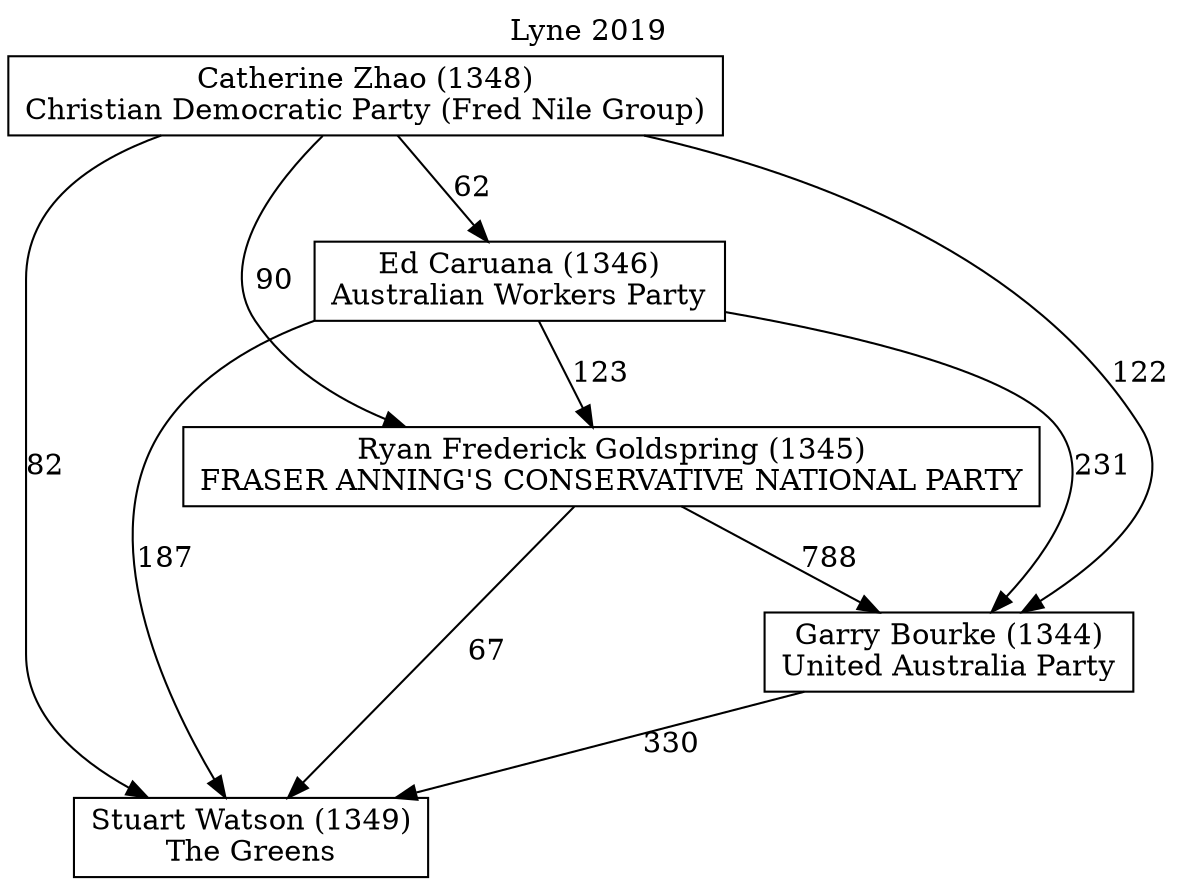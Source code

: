 // House preference flow
digraph "Stuart Watson (1349)_Lyne_2019" {
	graph [label="Lyne 2019" labelloc=t mclimit=10]
	node [shape=box]
	"Catherine Zhao (1348)" [label="Catherine Zhao (1348)
Christian Democratic Party (Fred Nile Group)"]
	"Ed Caruana (1346)" [label="Ed Caruana (1346)
Australian Workers Party"]
	"Garry Bourke (1344)" [label="Garry Bourke (1344)
United Australia Party"]
	"Ryan Frederick Goldspring (1345)" [label="Ryan Frederick Goldspring (1345)
FRASER ANNING'S CONSERVATIVE NATIONAL PARTY"]
	"Stuart Watson (1349)" [label="Stuart Watson (1349)
The Greens"]
	"Catherine Zhao (1348)" -> "Ed Caruana (1346)" [label=62]
	"Catherine Zhao (1348)" -> "Garry Bourke (1344)" [label=122]
	"Catherine Zhao (1348)" -> "Ryan Frederick Goldspring (1345)" [label=90]
	"Catherine Zhao (1348)" -> "Stuart Watson (1349)" [label=82]
	"Ed Caruana (1346)" -> "Garry Bourke (1344)" [label=231]
	"Ed Caruana (1346)" -> "Ryan Frederick Goldspring (1345)" [label=123]
	"Ed Caruana (1346)" -> "Stuart Watson (1349)" [label=187]
	"Garry Bourke (1344)" -> "Stuart Watson (1349)" [label=330]
	"Ryan Frederick Goldspring (1345)" -> "Garry Bourke (1344)" [label=788]
	"Ryan Frederick Goldspring (1345)" -> "Stuart Watson (1349)" [label=67]
}
